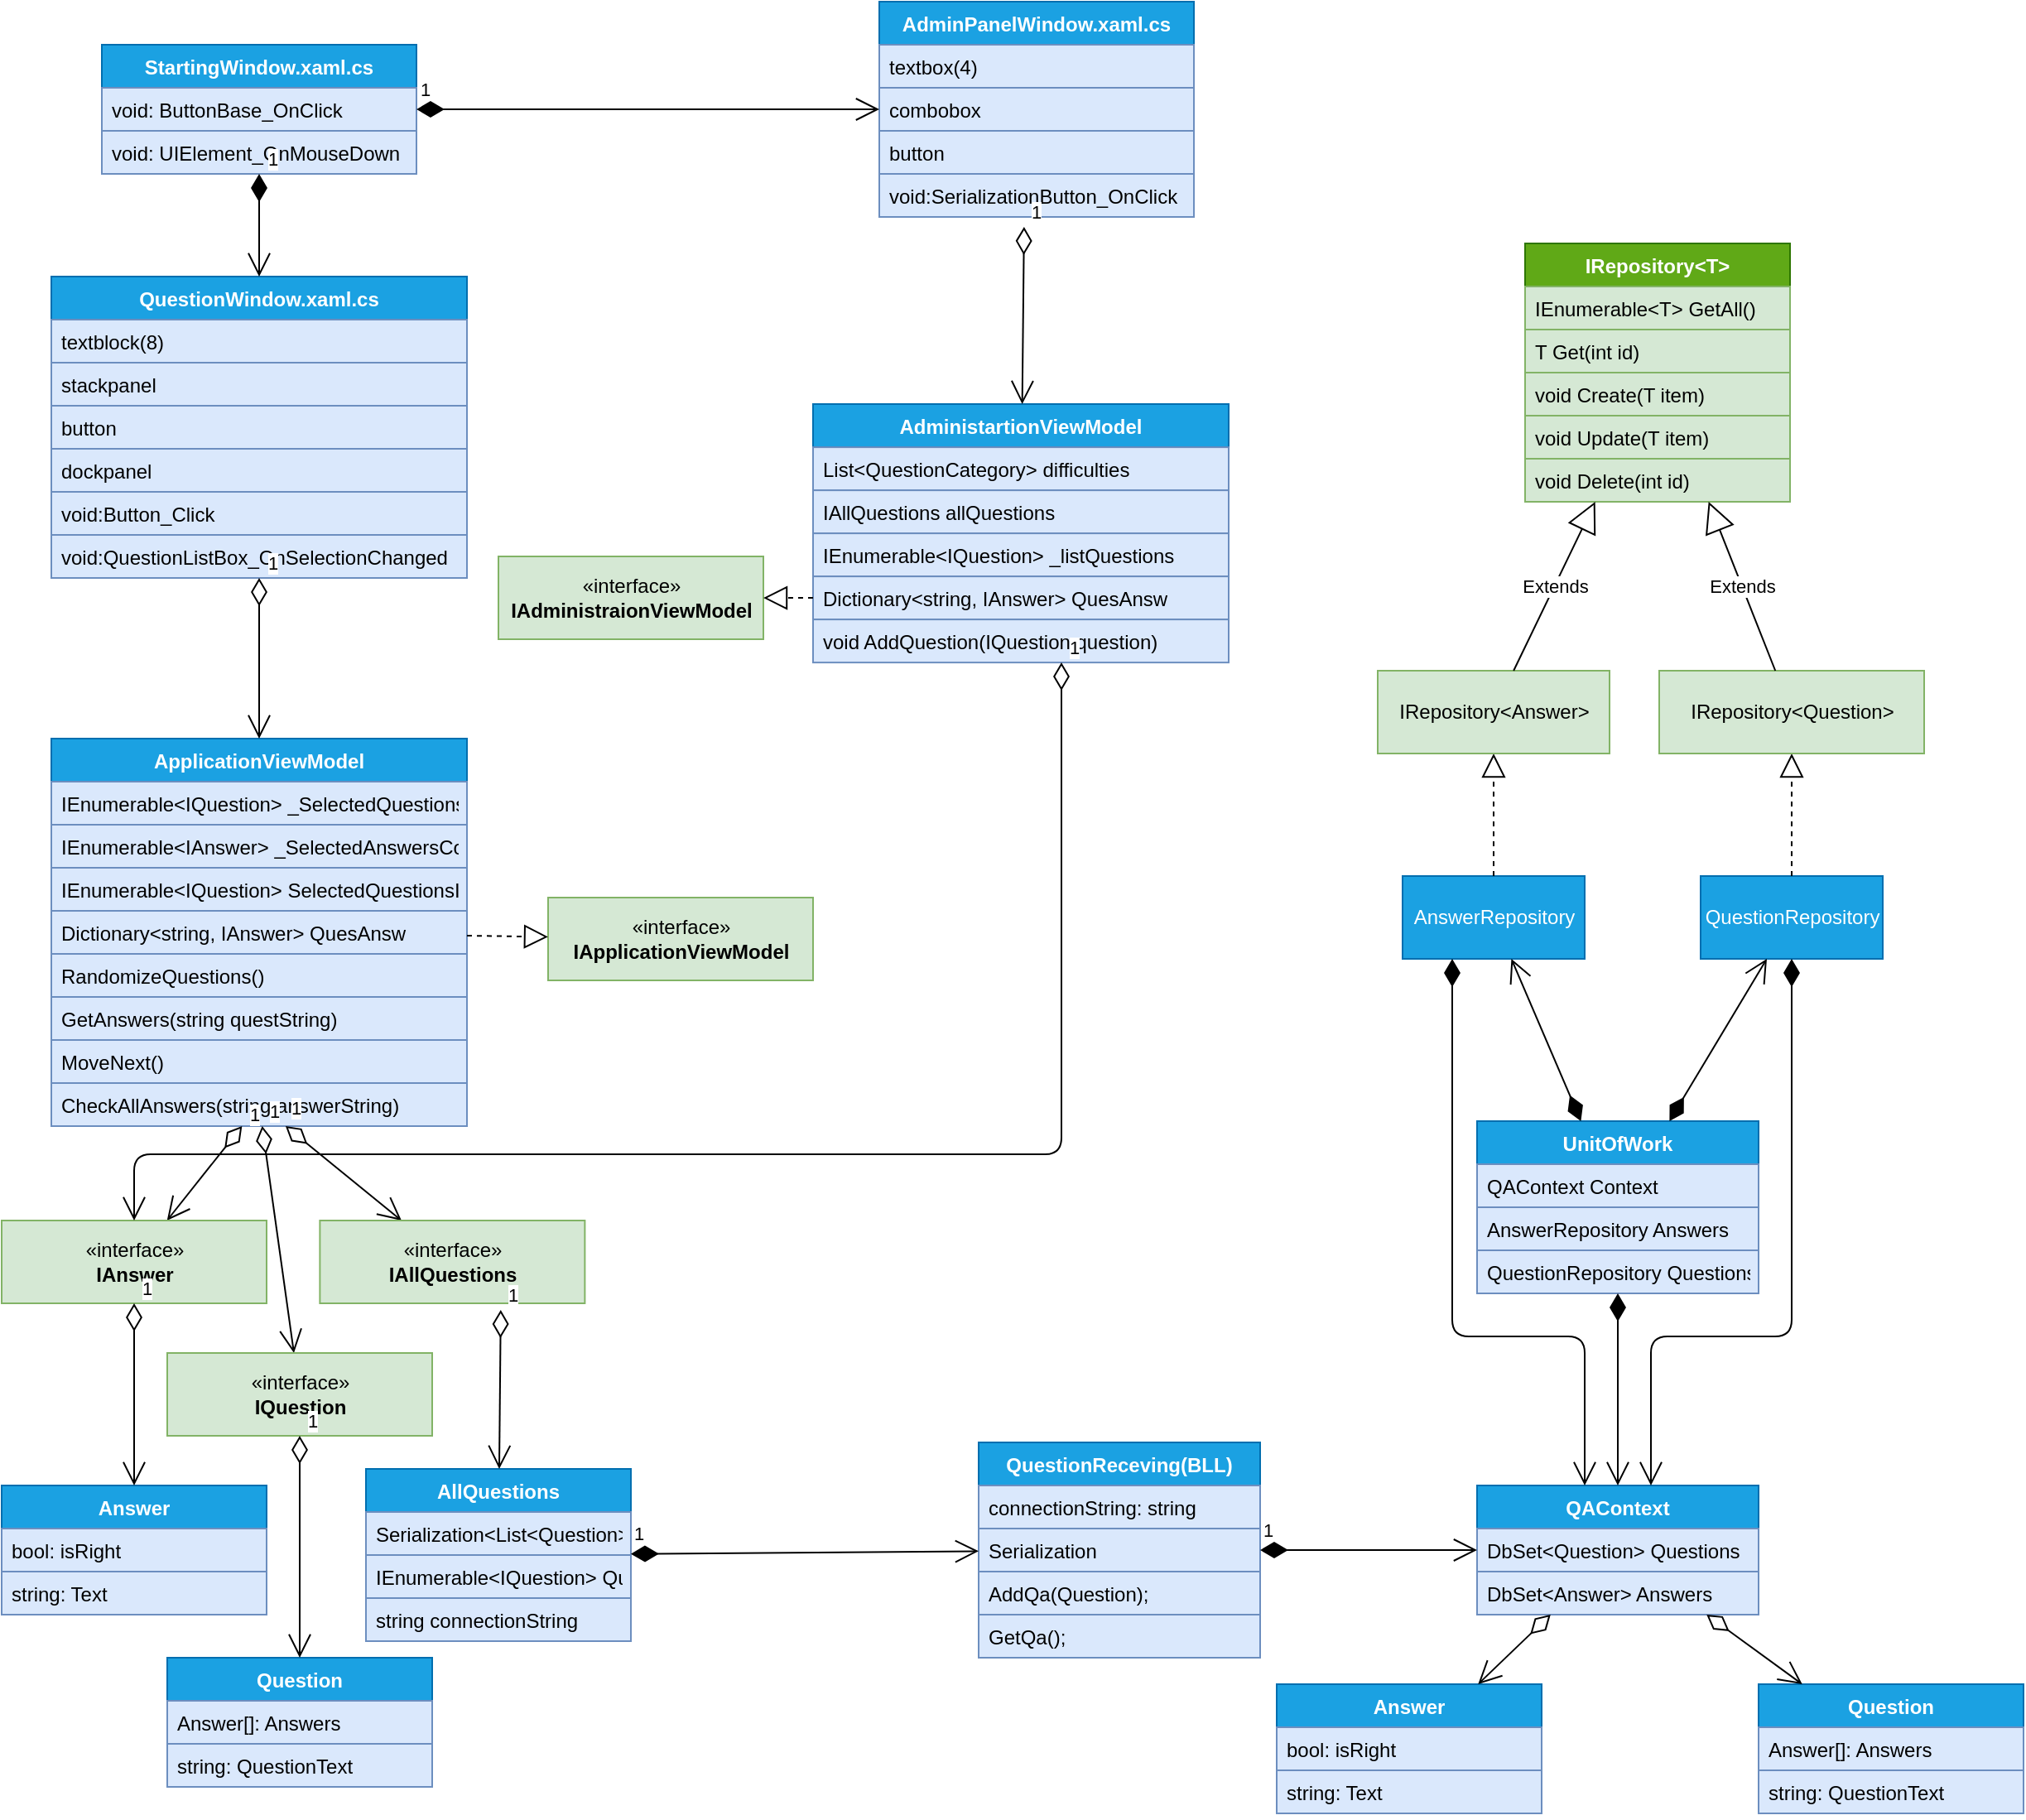 <mxfile version="13.0.1" type="github">
  <diagram id="C5RBs43oDa-KdzZeNtuy" name="Page-1">
    <mxGraphModel dx="2595" dy="281" grid="1" gridSize="10" guides="1" tooltips="1" connect="1" arrows="1" fold="1" page="1" pageScale="1" pageWidth="827" pageHeight="1169" background="none" math="0" shadow="0">
      <root>
        <mxCell id="WIyWlLk6GJQsqaUBKTNV-0" />
        <mxCell id="WIyWlLk6GJQsqaUBKTNV-1" parent="WIyWlLk6GJQsqaUBKTNV-0" />
        <mxCell id="w_XiCXWCSGNmlnJ2Ay6U-12" value="AdminPanelWindow.xaml.cs" style="swimlane;fontStyle=1;align=center;verticalAlign=top;childLayout=stackLayout;horizontal=1;startSize=26;horizontalStack=0;resizeParent=1;resizeParentMax=0;resizeLast=0;collapsible=1;marginBottom=0;fillColor=#1ba1e2;strokeColor=#006EAF;fontColor=#ffffff;" parent="WIyWlLk6GJQsqaUBKTNV-1" vertex="1">
          <mxGeometry x="550" y="1214" width="190" height="130" as="geometry" />
        </mxCell>
        <mxCell id="w_XiCXWCSGNmlnJ2Ay6U-13" value="textbox(4)" style="text;strokeColor=#6c8ebf;fillColor=#dae8fc;align=left;verticalAlign=top;spacingLeft=4;spacingRight=4;overflow=hidden;rotatable=0;points=[[0,0.5],[1,0.5]];portConstraint=eastwest;" parent="w_XiCXWCSGNmlnJ2Ay6U-12" vertex="1">
          <mxGeometry y="26" width="190" height="26" as="geometry" />
        </mxCell>
        <mxCell id="w_XiCXWCSGNmlnJ2Ay6U-16" value="combobox" style="text;strokeColor=#6c8ebf;fillColor=#dae8fc;align=left;verticalAlign=top;spacingLeft=4;spacingRight=4;overflow=hidden;rotatable=0;points=[[0,0.5],[1,0.5]];portConstraint=eastwest;" parent="w_XiCXWCSGNmlnJ2Ay6U-12" vertex="1">
          <mxGeometry y="52" width="190" height="26" as="geometry" />
        </mxCell>
        <mxCell id="w_XiCXWCSGNmlnJ2Ay6U-17" value="button" style="text;strokeColor=#6c8ebf;fillColor=#dae8fc;align=left;verticalAlign=top;spacingLeft=4;spacingRight=4;overflow=hidden;rotatable=0;points=[[0,0.5],[1,0.5]];portConstraint=eastwest;" parent="w_XiCXWCSGNmlnJ2Ay6U-12" vertex="1">
          <mxGeometry y="78" width="190" height="26" as="geometry" />
        </mxCell>
        <mxCell id="w_XiCXWCSGNmlnJ2Ay6U-15" value="void:SerializationButton_OnClick" style="text;strokeColor=#6c8ebf;fillColor=#dae8fc;align=left;verticalAlign=top;spacingLeft=4;spacingRight=4;overflow=hidden;rotatable=0;points=[[0,0.5],[1,0.5]];portConstraint=eastwest;" parent="w_XiCXWCSGNmlnJ2Ay6U-12" vertex="1">
          <mxGeometry y="104" width="190" height="26" as="geometry" />
        </mxCell>
        <mxCell id="w_XiCXWCSGNmlnJ2Ay6U-1" value="StartingWindow.xaml.cs" style="swimlane;fontStyle=1;align=center;verticalAlign=top;childLayout=stackLayout;horizontal=1;startSize=26;horizontalStack=0;resizeParent=1;resizeParentMax=0;resizeLast=0;collapsible=1;marginBottom=0;fillColor=#1ba1e2;strokeColor=#006EAF;fontColor=#ffffff;" parent="WIyWlLk6GJQsqaUBKTNV-1" vertex="1">
          <mxGeometry x="80.5" y="1240" width="190" height="78" as="geometry" />
        </mxCell>
        <mxCell id="w_XiCXWCSGNmlnJ2Ay6U-4" value="void: ButtonBase_OnClick" style="text;strokeColor=#6c8ebf;fillColor=#dae8fc;align=left;verticalAlign=top;spacingLeft=4;spacingRight=4;overflow=hidden;rotatable=0;points=[[0,0.5],[1,0.5]];portConstraint=eastwest;" parent="w_XiCXWCSGNmlnJ2Ay6U-1" vertex="1">
          <mxGeometry y="26" width="190" height="26" as="geometry" />
        </mxCell>
        <mxCell id="w_XiCXWCSGNmlnJ2Ay6U-5" value="void: UIElement_OnMouseDown" style="text;strokeColor=#6c8ebf;fillColor=#dae8fc;align=left;verticalAlign=top;spacingLeft=4;spacingRight=4;overflow=hidden;rotatable=0;points=[[0,0.5],[1,0.5]];portConstraint=eastwest;" parent="w_XiCXWCSGNmlnJ2Ay6U-1" vertex="1">
          <mxGeometry y="52" width="190" height="26" as="geometry" />
        </mxCell>
        <mxCell id="o1FTTelJeSWuNUwA3Za7-0" value="IRepository&lt;T&gt;" style="swimlane;fontStyle=1;align=center;verticalAlign=top;childLayout=stackLayout;horizontal=1;startSize=26;horizontalStack=0;resizeParent=1;resizeParentMax=0;resizeLast=0;collapsible=1;marginBottom=0;fillColor=#60a917;strokeColor=#2D7600;fontColor=#ffffff;" vertex="1" parent="WIyWlLk6GJQsqaUBKTNV-1">
          <mxGeometry x="940" y="1360" width="160" height="156" as="geometry" />
        </mxCell>
        <mxCell id="o1FTTelJeSWuNUwA3Za7-1" value="IEnumerable&lt;T&gt; GetAll()" style="text;strokeColor=#82b366;fillColor=#d5e8d4;align=left;verticalAlign=top;spacingLeft=4;spacingRight=4;overflow=hidden;rotatable=0;points=[[0,0.5],[1,0.5]];portConstraint=eastwest;" vertex="1" parent="o1FTTelJeSWuNUwA3Za7-0">
          <mxGeometry y="26" width="160" height="26" as="geometry" />
        </mxCell>
        <mxCell id="o1FTTelJeSWuNUwA3Za7-2" value="T Get(int id)" style="text;strokeColor=#82b366;fillColor=#d5e8d4;align=left;verticalAlign=top;spacingLeft=4;spacingRight=4;overflow=hidden;rotatable=0;points=[[0,0.5],[1,0.5]];portConstraint=eastwest;" vertex="1" parent="o1FTTelJeSWuNUwA3Za7-0">
          <mxGeometry y="52" width="160" height="26" as="geometry" />
        </mxCell>
        <mxCell id="o1FTTelJeSWuNUwA3Za7-3" value="void Create(T item)" style="text;strokeColor=#82b366;fillColor=#d5e8d4;align=left;verticalAlign=top;spacingLeft=4;spacingRight=4;overflow=hidden;rotatable=0;points=[[0,0.5],[1,0.5]];portConstraint=eastwest;" vertex="1" parent="o1FTTelJeSWuNUwA3Za7-0">
          <mxGeometry y="78" width="160" height="26" as="geometry" />
        </mxCell>
        <mxCell id="o1FTTelJeSWuNUwA3Za7-4" value="void Update(T item)" style="text;strokeColor=#82b366;fillColor=#d5e8d4;align=left;verticalAlign=top;spacingLeft=4;spacingRight=4;overflow=hidden;rotatable=0;points=[[0,0.5],[1,0.5]];portConstraint=eastwest;" vertex="1" parent="o1FTTelJeSWuNUwA3Za7-0">
          <mxGeometry y="104" width="160" height="26" as="geometry" />
        </mxCell>
        <mxCell id="o1FTTelJeSWuNUwA3Za7-5" value="void Delete(int id)" style="text;strokeColor=#82b366;fillColor=#d5e8d4;align=left;verticalAlign=top;spacingLeft=4;spacingRight=4;overflow=hidden;rotatable=0;points=[[0,0.5],[1,0.5]];portConstraint=eastwest;" vertex="1" parent="o1FTTelJeSWuNUwA3Za7-0">
          <mxGeometry y="130" width="160" height="26" as="geometry" />
        </mxCell>
        <mxCell id="w_XiCXWCSGNmlnJ2Ay6U-83" value="AdministartionViewModel" style="swimlane;fontStyle=1;align=center;verticalAlign=top;childLayout=stackLayout;horizontal=1;startSize=26;horizontalStack=0;resizeParent=1;resizeParentMax=0;resizeLast=0;collapsible=1;marginBottom=0;fillColor=#1ba1e2;strokeColor=#006EAF;fontColor=#ffffff;" parent="WIyWlLk6GJQsqaUBKTNV-1" vertex="1">
          <mxGeometry x="510" y="1457.06" width="251" height="156" as="geometry" />
        </mxCell>
        <mxCell id="w_XiCXWCSGNmlnJ2Ay6U-84" value="List&lt;QuestionCategory&gt; difficulties" style="text;strokeColor=#6c8ebf;fillColor=#dae8fc;align=left;verticalAlign=top;spacingLeft=4;spacingRight=4;overflow=hidden;rotatable=0;points=[[0,0.5],[1,0.5]];portConstraint=eastwest;" parent="w_XiCXWCSGNmlnJ2Ay6U-83" vertex="1">
          <mxGeometry y="26" width="251" height="26" as="geometry" />
        </mxCell>
        <mxCell id="w_XiCXWCSGNmlnJ2Ay6U-85" value="IAllQuestions allQuestions" style="text;strokeColor=#6c8ebf;fillColor=#dae8fc;align=left;verticalAlign=top;spacingLeft=4;spacingRight=4;overflow=hidden;rotatable=0;points=[[0,0.5],[1,0.5]];portConstraint=eastwest;" parent="w_XiCXWCSGNmlnJ2Ay6U-83" vertex="1">
          <mxGeometry y="52" width="251" height="26" as="geometry" />
        </mxCell>
        <mxCell id="w_XiCXWCSGNmlnJ2Ay6U-86" value="IEnumerable&lt;IQuestion&gt; _listQuestions" style="text;strokeColor=#6c8ebf;fillColor=#dae8fc;align=left;verticalAlign=top;spacingLeft=4;spacingRight=4;overflow=hidden;rotatable=0;points=[[0,0.5],[1,0.5]];portConstraint=eastwest;" parent="w_XiCXWCSGNmlnJ2Ay6U-83" vertex="1">
          <mxGeometry y="78" width="251" height="26" as="geometry" />
        </mxCell>
        <mxCell id="w_XiCXWCSGNmlnJ2Ay6U-87" value="Dictionary&lt;string, IAnswer&gt; QuesAnsw" style="text;strokeColor=#6c8ebf;fillColor=#dae8fc;align=left;verticalAlign=top;spacingLeft=4;spacingRight=4;overflow=hidden;rotatable=0;points=[[0,0.5],[1,0.5]];portConstraint=eastwest;" parent="w_XiCXWCSGNmlnJ2Ay6U-83" vertex="1">
          <mxGeometry y="104" width="251" height="26" as="geometry" />
        </mxCell>
        <mxCell id="w_XiCXWCSGNmlnJ2Ay6U-89" value="void AddQuestion(IQuestion question)" style="text;strokeColor=#6c8ebf;fillColor=#dae8fc;align=left;verticalAlign=top;spacingLeft=4;spacingRight=4;overflow=hidden;rotatable=0;points=[[0,0.5],[1,0.5]];portConstraint=eastwest;" parent="w_XiCXWCSGNmlnJ2Ay6U-83" vertex="1">
          <mxGeometry y="130" width="251" height="26" as="geometry" />
        </mxCell>
        <mxCell id="w_XiCXWCSGNmlnJ2Ay6U-75" value="AllQuestions" style="swimlane;fontStyle=1;align=center;verticalAlign=top;childLayout=stackLayout;horizontal=1;startSize=26;horizontalStack=0;resizeParent=1;resizeParentMax=0;resizeLast=0;collapsible=1;marginBottom=0;fillColor=#1ba1e2;strokeColor=#006EAF;fontColor=#ffffff;" parent="WIyWlLk6GJQsqaUBKTNV-1" vertex="1">
          <mxGeometry x="240" y="2100" width="160" height="104" as="geometry" />
        </mxCell>
        <mxCell id="w_XiCXWCSGNmlnJ2Ay6U-76" value="Serialization&lt;List&lt;Question&gt;&gt; serializedList" style="text;strokeColor=#6c8ebf;fillColor=#dae8fc;align=left;verticalAlign=top;spacingLeft=4;spacingRight=4;overflow=hidden;rotatable=0;points=[[0,0.5],[1,0.5]];portConstraint=eastwest;" parent="w_XiCXWCSGNmlnJ2Ay6U-75" vertex="1">
          <mxGeometry y="26" width="160" height="26" as="geometry" />
        </mxCell>
        <mxCell id="w_XiCXWCSGNmlnJ2Ay6U-77" value="IEnumerable&lt;IQuestion&gt; Questions" style="text;strokeColor=#6c8ebf;fillColor=#dae8fc;align=left;verticalAlign=top;spacingLeft=4;spacingRight=4;overflow=hidden;rotatable=0;points=[[0,0.5],[1,0.5]];portConstraint=eastwest;" parent="w_XiCXWCSGNmlnJ2Ay6U-75" vertex="1">
          <mxGeometry y="52" width="160" height="26" as="geometry" />
        </mxCell>
        <mxCell id="w_XiCXWCSGNmlnJ2Ay6U-80" value="string connectionString" style="text;strokeColor=#6c8ebf;fillColor=#dae8fc;align=left;verticalAlign=top;spacingLeft=4;spacingRight=4;overflow=hidden;rotatable=0;points=[[0,0.5],[1,0.5]];portConstraint=eastwest;" parent="w_XiCXWCSGNmlnJ2Ay6U-75" vertex="1">
          <mxGeometry y="78" width="160" height="26" as="geometry" />
        </mxCell>
        <mxCell id="w_XiCXWCSGNmlnJ2Ay6U-64" value="Answer" style="swimlane;fontStyle=1;align=center;verticalAlign=top;childLayout=stackLayout;horizontal=1;startSize=26;horizontalStack=0;resizeParent=1;resizeParentMax=0;resizeLast=0;collapsible=1;marginBottom=0;fillColor=#1ba1e2;strokeColor=#006EAF;fontColor=#ffffff;" parent="WIyWlLk6GJQsqaUBKTNV-1" vertex="1">
          <mxGeometry x="20" y="2110" width="160" height="78" as="geometry" />
        </mxCell>
        <mxCell id="w_XiCXWCSGNmlnJ2Ay6U-65" value="bool: isRight" style="text;strokeColor=#6c8ebf;fillColor=#dae8fc;align=left;verticalAlign=top;spacingLeft=4;spacingRight=4;overflow=hidden;rotatable=0;points=[[0,0.5],[1,0.5]];portConstraint=eastwest;" parent="w_XiCXWCSGNmlnJ2Ay6U-64" vertex="1">
          <mxGeometry y="26" width="160" height="26" as="geometry" />
        </mxCell>
        <mxCell id="w_XiCXWCSGNmlnJ2Ay6U-68" value="string: Text" style="text;strokeColor=#6c8ebf;fillColor=#dae8fc;align=left;verticalAlign=top;spacingLeft=4;spacingRight=4;overflow=hidden;rotatable=0;points=[[0,0.5],[1,0.5]];portConstraint=eastwest;" parent="w_XiCXWCSGNmlnJ2Ay6U-64" vertex="1">
          <mxGeometry y="52" width="160" height="26" as="geometry" />
        </mxCell>
        <mxCell id="w_XiCXWCSGNmlnJ2Ay6U-70" value="Question" style="swimlane;fontStyle=1;align=center;verticalAlign=top;childLayout=stackLayout;horizontal=1;startSize=26;horizontalStack=0;resizeParent=1;resizeParentMax=0;resizeLast=0;collapsible=1;marginBottom=0;fillColor=#1ba1e2;strokeColor=#006EAF;fontColor=#ffffff;" parent="WIyWlLk6GJQsqaUBKTNV-1" vertex="1">
          <mxGeometry x="120" y="2214" width="160" height="78" as="geometry" />
        </mxCell>
        <mxCell id="w_XiCXWCSGNmlnJ2Ay6U-71" value="Answer[]: Answers" style="text;strokeColor=#6c8ebf;fillColor=#dae8fc;align=left;verticalAlign=top;spacingLeft=4;spacingRight=4;overflow=hidden;rotatable=0;points=[[0,0.5],[1,0.5]];portConstraint=eastwest;" parent="w_XiCXWCSGNmlnJ2Ay6U-70" vertex="1">
          <mxGeometry y="26" width="160" height="26" as="geometry" />
        </mxCell>
        <mxCell id="w_XiCXWCSGNmlnJ2Ay6U-72" value="string: QuestionText" style="text;strokeColor=#6c8ebf;fillColor=#dae8fc;align=left;verticalAlign=top;spacingLeft=4;spacingRight=4;overflow=hidden;rotatable=0;points=[[0,0.5],[1,0.5]];portConstraint=eastwest;" parent="w_XiCXWCSGNmlnJ2Ay6U-70" vertex="1">
          <mxGeometry y="52" width="160" height="26" as="geometry" />
        </mxCell>
        <mxCell id="o1FTTelJeSWuNUwA3Za7-16" value="Answer" style="swimlane;fontStyle=1;align=center;verticalAlign=top;childLayout=stackLayout;horizontal=1;startSize=26;horizontalStack=0;resizeParent=1;resizeParentMax=0;resizeLast=0;collapsible=1;marginBottom=0;fillColor=#1ba1e2;strokeColor=#006EAF;fontColor=#ffffff;" vertex="1" parent="WIyWlLk6GJQsqaUBKTNV-1">
          <mxGeometry x="790" y="2230" width="160" height="78" as="geometry" />
        </mxCell>
        <mxCell id="o1FTTelJeSWuNUwA3Za7-17" value="bool: isRight" style="text;strokeColor=#6c8ebf;fillColor=#dae8fc;align=left;verticalAlign=top;spacingLeft=4;spacingRight=4;overflow=hidden;rotatable=0;points=[[0,0.5],[1,0.5]];portConstraint=eastwest;" vertex="1" parent="o1FTTelJeSWuNUwA3Za7-16">
          <mxGeometry y="26" width="160" height="26" as="geometry" />
        </mxCell>
        <mxCell id="o1FTTelJeSWuNUwA3Za7-18" value="string: Text" style="text;strokeColor=#6c8ebf;fillColor=#dae8fc;align=left;verticalAlign=top;spacingLeft=4;spacingRight=4;overflow=hidden;rotatable=0;points=[[0,0.5],[1,0.5]];portConstraint=eastwest;" vertex="1" parent="o1FTTelJeSWuNUwA3Za7-16">
          <mxGeometry y="52" width="160" height="26" as="geometry" />
        </mxCell>
        <mxCell id="o1FTTelJeSWuNUwA3Za7-6" value="QAContext" style="swimlane;fontStyle=1;align=center;verticalAlign=top;childLayout=stackLayout;horizontal=1;startSize=26;horizontalStack=0;resizeParent=1;resizeParentMax=0;resizeLast=0;collapsible=1;marginBottom=0;fillColor=#1ba1e2;strokeColor=#006EAF;fontColor=#ffffff;" vertex="1" parent="WIyWlLk6GJQsqaUBKTNV-1">
          <mxGeometry x="911" y="2110" width="170" height="78" as="geometry" />
        </mxCell>
        <mxCell id="o1FTTelJeSWuNUwA3Za7-7" value="DbSet&lt;Question&gt; Questions" style="text;strokeColor=#6c8ebf;fillColor=#dae8fc;align=left;verticalAlign=top;spacingLeft=4;spacingRight=4;overflow=hidden;rotatable=0;points=[[0,0.5],[1,0.5]];portConstraint=eastwest;" vertex="1" parent="o1FTTelJeSWuNUwA3Za7-6">
          <mxGeometry y="26" width="170" height="26" as="geometry" />
        </mxCell>
        <mxCell id="o1FTTelJeSWuNUwA3Za7-8" value="DbSet&lt;Answer&gt; Answers" style="text;strokeColor=#6c8ebf;fillColor=#dae8fc;align=left;verticalAlign=top;spacingLeft=4;spacingRight=4;overflow=hidden;rotatable=0;points=[[0,0.5],[1,0.5]];portConstraint=eastwest;" vertex="1" parent="o1FTTelJeSWuNUwA3Za7-6">
          <mxGeometry y="52" width="170" height="26" as="geometry" />
        </mxCell>
        <mxCell id="o1FTTelJeSWuNUwA3Za7-9" value="UnitOfWork" style="swimlane;fontStyle=1;align=center;verticalAlign=top;childLayout=stackLayout;horizontal=1;startSize=26;horizontalStack=0;resizeParent=1;resizeParentMax=0;resizeLast=0;collapsible=1;marginBottom=0;fillColor=#1ba1e2;strokeColor=#006EAF;fontColor=#ffffff;" vertex="1" parent="WIyWlLk6GJQsqaUBKTNV-1">
          <mxGeometry x="911" y="1890" width="170" height="104" as="geometry" />
        </mxCell>
        <mxCell id="o1FTTelJeSWuNUwA3Za7-10" value="QAContext Context" style="text;strokeColor=#6c8ebf;fillColor=#dae8fc;align=left;verticalAlign=top;spacingLeft=4;spacingRight=4;overflow=hidden;rotatable=0;points=[[0,0.5],[1,0.5]];portConstraint=eastwest;" vertex="1" parent="o1FTTelJeSWuNUwA3Za7-9">
          <mxGeometry y="26" width="170" height="26" as="geometry" />
        </mxCell>
        <mxCell id="o1FTTelJeSWuNUwA3Za7-11" value="AnswerRepository Answers" style="text;strokeColor=#6c8ebf;fillColor=#dae8fc;align=left;verticalAlign=top;spacingLeft=4;spacingRight=4;overflow=hidden;rotatable=0;points=[[0,0.5],[1,0.5]];portConstraint=eastwest;" vertex="1" parent="o1FTTelJeSWuNUwA3Za7-9">
          <mxGeometry y="52" width="170" height="26" as="geometry" />
        </mxCell>
        <mxCell id="o1FTTelJeSWuNUwA3Za7-12" value="QuestionRepository Questions" style="text;strokeColor=#6c8ebf;fillColor=#dae8fc;align=left;verticalAlign=top;spacingLeft=4;spacingRight=4;overflow=hidden;rotatable=0;points=[[0,0.5],[1,0.5]];portConstraint=eastwest;" vertex="1" parent="o1FTTelJeSWuNUwA3Za7-9">
          <mxGeometry y="78" width="170" height="26" as="geometry" />
        </mxCell>
        <mxCell id="o1FTTelJeSWuNUwA3Za7-13" value="Question" style="swimlane;fontStyle=1;align=center;verticalAlign=top;childLayout=stackLayout;horizontal=1;startSize=26;horizontalStack=0;resizeParent=1;resizeParentMax=0;resizeLast=0;collapsible=1;marginBottom=0;fillColor=#1ba1e2;strokeColor=#006EAF;fontColor=#ffffff;" vertex="1" parent="WIyWlLk6GJQsqaUBKTNV-1">
          <mxGeometry x="1081" y="2230" width="160" height="78" as="geometry" />
        </mxCell>
        <mxCell id="o1FTTelJeSWuNUwA3Za7-14" value="Answer[]: Answers" style="text;strokeColor=#6c8ebf;fillColor=#dae8fc;align=left;verticalAlign=top;spacingLeft=4;spacingRight=4;overflow=hidden;rotatable=0;points=[[0,0.5],[1,0.5]];portConstraint=eastwest;" vertex="1" parent="o1FTTelJeSWuNUwA3Za7-13">
          <mxGeometry y="26" width="160" height="26" as="geometry" />
        </mxCell>
        <mxCell id="o1FTTelJeSWuNUwA3Za7-15" value="string: QuestionText" style="text;strokeColor=#6c8ebf;fillColor=#dae8fc;align=left;verticalAlign=top;spacingLeft=4;spacingRight=4;overflow=hidden;rotatable=0;points=[[0,0.5],[1,0.5]];portConstraint=eastwest;" vertex="1" parent="o1FTTelJeSWuNUwA3Za7-13">
          <mxGeometry y="52" width="160" height="26" as="geometry" />
        </mxCell>
        <mxCell id="o1FTTelJeSWuNUwA3Za7-35" value="QuestionReceving(BLL)" style="swimlane;fontStyle=1;align=center;verticalAlign=top;childLayout=stackLayout;horizontal=1;startSize=26;horizontalStack=0;resizeParent=1;resizeParentMax=0;resizeLast=0;collapsible=1;marginBottom=0;fillColor=#1ba1e2;strokeColor=#006EAF;fontColor=#ffffff;" vertex="1" parent="WIyWlLk6GJQsqaUBKTNV-1">
          <mxGeometry x="610" y="2084" width="170" height="130" as="geometry" />
        </mxCell>
        <mxCell id="o1FTTelJeSWuNUwA3Za7-36" value="connectionString: string" style="text;strokeColor=#6c8ebf;fillColor=#dae8fc;align=left;verticalAlign=top;spacingLeft=4;spacingRight=4;overflow=hidden;rotatable=0;points=[[0,0.5],[1,0.5]];portConstraint=eastwest;" vertex="1" parent="o1FTTelJeSWuNUwA3Za7-35">
          <mxGeometry y="26" width="170" height="26" as="geometry" />
        </mxCell>
        <mxCell id="o1FTTelJeSWuNUwA3Za7-37" value="Serialization" style="text;strokeColor=#6c8ebf;fillColor=#dae8fc;align=left;verticalAlign=top;spacingLeft=4;spacingRight=4;overflow=hidden;rotatable=0;points=[[0,0.5],[1,0.5]];portConstraint=eastwest;" vertex="1" parent="o1FTTelJeSWuNUwA3Za7-35">
          <mxGeometry y="52" width="170" height="26" as="geometry" />
        </mxCell>
        <mxCell id="o1FTTelJeSWuNUwA3Za7-38" value="AddQa(Question);" style="text;strokeColor=#6c8ebf;fillColor=#dae8fc;align=left;verticalAlign=top;spacingLeft=4;spacingRight=4;overflow=hidden;rotatable=0;points=[[0,0.5],[1,0.5]];portConstraint=eastwest;" vertex="1" parent="o1FTTelJeSWuNUwA3Za7-35">
          <mxGeometry y="78" width="170" height="26" as="geometry" />
        </mxCell>
        <mxCell id="o1FTTelJeSWuNUwA3Za7-39" value="GetQa();" style="text;strokeColor=#6c8ebf;fillColor=#dae8fc;align=left;verticalAlign=top;spacingLeft=4;spacingRight=4;overflow=hidden;rotatable=0;points=[[0,0.5],[1,0.5]];portConstraint=eastwest;" vertex="1" parent="o1FTTelJeSWuNUwA3Za7-35">
          <mxGeometry y="104" width="170" height="26" as="geometry" />
        </mxCell>
        <mxCell id="w_XiCXWCSGNmlnJ2Ay6U-35" value="ApplicationViewModel" style="swimlane;fontStyle=1;align=center;verticalAlign=top;childLayout=stackLayout;horizontal=1;startSize=26;horizontalStack=0;resizeParent=1;resizeParentMax=0;resizeLast=0;collapsible=1;marginBottom=0;fillColor=#1ba1e2;strokeColor=#006EAF;fontColor=#ffffff;" parent="WIyWlLk6GJQsqaUBKTNV-1" vertex="1">
          <mxGeometry x="50" y="1659" width="251" height="234" as="geometry" />
        </mxCell>
        <mxCell id="w_XiCXWCSGNmlnJ2Ay6U-36" value="IEnumerable&lt;IQuestion&gt; _SelectedQuestionsCollection;" style="text;strokeColor=#6c8ebf;fillColor=#dae8fc;align=left;verticalAlign=top;spacingLeft=4;spacingRight=4;overflow=hidden;rotatable=0;points=[[0,0.5],[1,0.5]];portConstraint=eastwest;" parent="w_XiCXWCSGNmlnJ2Ay6U-35" vertex="1">
          <mxGeometry y="26" width="251" height="26" as="geometry" />
        </mxCell>
        <mxCell id="w_XiCXWCSGNmlnJ2Ay6U-37" value="IEnumerable&lt;IAnswer&gt; _SelectedAnswersCollection;" style="text;strokeColor=#6c8ebf;fillColor=#dae8fc;align=left;verticalAlign=top;spacingLeft=4;spacingRight=4;overflow=hidden;rotatable=0;points=[[0,0.5],[1,0.5]];portConstraint=eastwest;" parent="w_XiCXWCSGNmlnJ2Ay6U-35" vertex="1">
          <mxGeometry y="52" width="251" height="26" as="geometry" />
        </mxCell>
        <mxCell id="w_XiCXWCSGNmlnJ2Ay6U-38" value="IEnumerable&lt;IQuestion&gt; SelectedQuestionsInApplication" style="text;strokeColor=#6c8ebf;fillColor=#dae8fc;align=left;verticalAlign=top;spacingLeft=4;spacingRight=4;overflow=hidden;rotatable=0;points=[[0,0.5],[1,0.5]];portConstraint=eastwest;" parent="w_XiCXWCSGNmlnJ2Ay6U-35" vertex="1">
          <mxGeometry y="78" width="251" height="26" as="geometry" />
        </mxCell>
        <mxCell id="w_XiCXWCSGNmlnJ2Ay6U-39" value="Dictionary&lt;string, IAnswer&gt; QuesAnsw" style="text;strokeColor=#6c8ebf;fillColor=#dae8fc;align=left;verticalAlign=top;spacingLeft=4;spacingRight=4;overflow=hidden;rotatable=0;points=[[0,0.5],[1,0.5]];portConstraint=eastwest;" parent="w_XiCXWCSGNmlnJ2Ay6U-35" vertex="1">
          <mxGeometry y="104" width="251" height="26" as="geometry" />
        </mxCell>
        <mxCell id="w_XiCXWCSGNmlnJ2Ay6U-41" value="RandomizeQuestions()" style="text;strokeColor=#6c8ebf;fillColor=#dae8fc;align=left;verticalAlign=top;spacingLeft=4;spacingRight=4;overflow=hidden;rotatable=0;points=[[0,0.5],[1,0.5]];portConstraint=eastwest;" parent="w_XiCXWCSGNmlnJ2Ay6U-35" vertex="1">
          <mxGeometry y="130" width="251" height="26" as="geometry" />
        </mxCell>
        <mxCell id="w_XiCXWCSGNmlnJ2Ay6U-42" value="GetAnswers(string questString)" style="text;strokeColor=#6c8ebf;fillColor=#dae8fc;align=left;verticalAlign=top;spacingLeft=4;spacingRight=4;overflow=hidden;rotatable=0;points=[[0,0.5],[1,0.5]];portConstraint=eastwest;" parent="w_XiCXWCSGNmlnJ2Ay6U-35" vertex="1">
          <mxGeometry y="156" width="251" height="26" as="geometry" />
        </mxCell>
        <mxCell id="w_XiCXWCSGNmlnJ2Ay6U-55" value="MoveNext()" style="text;strokeColor=#6c8ebf;fillColor=#dae8fc;align=left;verticalAlign=top;spacingLeft=4;spacingRight=4;overflow=hidden;rotatable=0;points=[[0,0.5],[1,0.5]];portConstraint=eastwest;" parent="w_XiCXWCSGNmlnJ2Ay6U-35" vertex="1">
          <mxGeometry y="182" width="251" height="26" as="geometry" />
        </mxCell>
        <mxCell id="w_XiCXWCSGNmlnJ2Ay6U-56" value="CheckAllAnswers(string answerString)" style="text;strokeColor=#6c8ebf;fillColor=#dae8fc;align=left;verticalAlign=top;spacingLeft=4;spacingRight=4;overflow=hidden;rotatable=0;points=[[0,0.5],[1,0.5]];portConstraint=eastwest;" parent="w_XiCXWCSGNmlnJ2Ay6U-35" vertex="1">
          <mxGeometry y="208" width="251" height="26" as="geometry" />
        </mxCell>
        <mxCell id="w_XiCXWCSGNmlnJ2Ay6U-25" value="QuestionWindow.xaml.cs" style="swimlane;fontStyle=1;align=center;verticalAlign=top;childLayout=stackLayout;horizontal=1;startSize=26;horizontalStack=0;resizeParent=1;resizeParentMax=0;resizeLast=0;collapsible=1;marginBottom=0;fillColor=#1ba1e2;strokeColor=#006EAF;fontColor=#ffffff;" parent="WIyWlLk6GJQsqaUBKTNV-1" vertex="1">
          <mxGeometry x="50" y="1380" width="251" height="182" as="geometry" />
        </mxCell>
        <mxCell id="w_XiCXWCSGNmlnJ2Ay6U-26" value="textblock(8)" style="text;strokeColor=#6c8ebf;fillColor=#dae8fc;align=left;verticalAlign=top;spacingLeft=4;spacingRight=4;overflow=hidden;rotatable=0;points=[[0,0.5],[1,0.5]];portConstraint=eastwest;" parent="w_XiCXWCSGNmlnJ2Ay6U-25" vertex="1">
          <mxGeometry y="26" width="251" height="26" as="geometry" />
        </mxCell>
        <mxCell id="w_XiCXWCSGNmlnJ2Ay6U-27" value="stackpanel" style="text;strokeColor=#6c8ebf;fillColor=#dae8fc;align=left;verticalAlign=top;spacingLeft=4;spacingRight=4;overflow=hidden;rotatable=0;points=[[0,0.5],[1,0.5]];portConstraint=eastwest;" parent="w_XiCXWCSGNmlnJ2Ay6U-25" vertex="1">
          <mxGeometry y="52" width="251" height="26" as="geometry" />
        </mxCell>
        <mxCell id="w_XiCXWCSGNmlnJ2Ay6U-28" value="button" style="text;strokeColor=#6c8ebf;fillColor=#dae8fc;align=left;verticalAlign=top;spacingLeft=4;spacingRight=4;overflow=hidden;rotatable=0;points=[[0,0.5],[1,0.5]];portConstraint=eastwest;" parent="w_XiCXWCSGNmlnJ2Ay6U-25" vertex="1">
          <mxGeometry y="78" width="251" height="26" as="geometry" />
        </mxCell>
        <mxCell id="w_XiCXWCSGNmlnJ2Ay6U-32" value="dockpanel" style="text;strokeColor=#6c8ebf;fillColor=#dae8fc;align=left;verticalAlign=top;spacingLeft=4;spacingRight=4;overflow=hidden;rotatable=0;points=[[0,0.5],[1,0.5]];portConstraint=eastwest;" parent="w_XiCXWCSGNmlnJ2Ay6U-25" vertex="1">
          <mxGeometry y="104" width="251" height="26" as="geometry" />
        </mxCell>
        <mxCell id="w_XiCXWCSGNmlnJ2Ay6U-30" value="void:Button_Click" style="text;strokeColor=#6c8ebf;fillColor=#dae8fc;align=left;verticalAlign=top;spacingLeft=4;spacingRight=4;overflow=hidden;rotatable=0;points=[[0,0.5],[1,0.5]];portConstraint=eastwest;" parent="w_XiCXWCSGNmlnJ2Ay6U-25" vertex="1">
          <mxGeometry y="130" width="251" height="26" as="geometry" />
        </mxCell>
        <mxCell id="w_XiCXWCSGNmlnJ2Ay6U-31" value="void:QuestionListBox_OnSelectionChanged" style="text;strokeColor=#6c8ebf;fillColor=#dae8fc;align=left;verticalAlign=top;spacingLeft=4;spacingRight=4;overflow=hidden;rotatable=0;points=[[0,0.5],[1,0.5]];portConstraint=eastwest;" parent="w_XiCXWCSGNmlnJ2Ay6U-25" vertex="1">
          <mxGeometry y="156" width="251" height="26" as="geometry" />
        </mxCell>
        <mxCell id="GLjs3NmaUITLZzMdZc89-338" value="&lt;span style=&quot;color: rgba(0 , 0 , 0 , 0) ; font-family: monospace ; font-size: 0px&quot;&gt;%3CmxGraphModel%3E%3Croot%3E%3CmxCell%20id%3D%220%22%2F%3E%3CmxCell%20id%3D%221%22%20parent%3D%220%22%2F%3E%3CmxCell%20id%3D%222%22%20value%3D%22ID%22%20style%3D%22ellipse%3BwhiteSpace%3Dwrap%3Bhtml%3D1%3Balign%3Dcenter%3BfontStyle%3D4%22%20vertex%3D%221%22%20parent%3D%221%22%3E%3CmxGeometry%20x%3D%2290%22%20y%3D%22282.57%22%20width%3D%2240%22%20height%3D%2227.5%22%20as%3D%22geometry%22%2F%3E%3C%2FmxCell%3E%3C%2Froot%3E%3C%2FmxGraphModel%3E&lt;/span&gt;" style="text;html=1;align=center;verticalAlign=middle;resizable=0;points=[];autosize=1;" parent="WIyWlLk6GJQsqaUBKTNV-1" vertex="1">
          <mxGeometry x="716.647" y="1437.059" width="20" height="20" as="geometry" />
        </mxCell>
        <mxCell id="w_XiCXWCSGNmlnJ2Ay6U-6" value="1" style="endArrow=open;html=1;endSize=12;startArrow=diamondThin;startSize=14;startFill=1;align=left;verticalAlign=bottom;" parent="WIyWlLk6GJQsqaUBKTNV-1" source="w_XiCXWCSGNmlnJ2Ay6U-1" target="w_XiCXWCSGNmlnJ2Ay6U-12" edge="1">
          <mxGeometry x="-1" y="3" relative="1" as="geometry">
            <mxPoint x="340" y="1230" as="sourcePoint" />
            <mxPoint x="470.76" y="1271.192" as="targetPoint" />
          </mxGeometry>
        </mxCell>
        <mxCell id="w_XiCXWCSGNmlnJ2Ay6U-33" value="1" style="endArrow=open;html=1;endSize=12;startArrow=diamondThin;startSize=14;startFill=1;align=left;verticalAlign=bottom;" parent="WIyWlLk6GJQsqaUBKTNV-1" source="w_XiCXWCSGNmlnJ2Ay6U-1" target="w_XiCXWCSGNmlnJ2Ay6U-25" edge="1">
          <mxGeometry x="-1" y="3" relative="1" as="geometry">
            <mxPoint x="300" y="1288.932" as="sourcePoint" />
            <mxPoint x="480.76" y="1281.192" as="targetPoint" />
          </mxGeometry>
        </mxCell>
        <mxCell id="w_XiCXWCSGNmlnJ2Ay6U-34" value="1" style="endArrow=open;html=1;endSize=12;startArrow=diamondThin;startSize=14;startFill=0;align=left;verticalAlign=bottom;" parent="WIyWlLk6GJQsqaUBKTNV-1" source="w_XiCXWCSGNmlnJ2Ay6U-25" target="w_XiCXWCSGNmlnJ2Ay6U-35" edge="1">
          <mxGeometry x="-1" y="3" relative="1" as="geometry">
            <mxPoint x="340" y="1610" as="sourcePoint" />
            <mxPoint x="176" y="1670" as="targetPoint" />
          </mxGeometry>
        </mxCell>
        <mxCell id="w_XiCXWCSGNmlnJ2Ay6U-52" value="«interface»&lt;br&gt;&lt;b&gt;IApplicationViewModel&lt;/b&gt;" style="html=1;fillColor=#d5e8d4;strokeColor=#82b366;" parent="WIyWlLk6GJQsqaUBKTNV-1" vertex="1">
          <mxGeometry x="350" y="1755" width="160" height="50" as="geometry" />
        </mxCell>
        <mxCell id="w_XiCXWCSGNmlnJ2Ay6U-53" value="" style="endArrow=block;dashed=1;endFill=0;endSize=12;html=1;" parent="WIyWlLk6GJQsqaUBKTNV-1" source="w_XiCXWCSGNmlnJ2Ay6U-35" target="w_XiCXWCSGNmlnJ2Ay6U-52" edge="1">
          <mxGeometry width="160" relative="1" as="geometry">
            <mxPoint x="330" y="1600" as="sourcePoint" />
            <mxPoint x="490" y="1600" as="targetPoint" />
          </mxGeometry>
        </mxCell>
        <mxCell id="w_XiCXWCSGNmlnJ2Ay6U-57" value="1" style="endArrow=open;html=1;endSize=12;startArrow=diamondThin;startSize=14;startFill=0;align=left;verticalAlign=bottom;" parent="WIyWlLk6GJQsqaUBKTNV-1" source="w_XiCXWCSGNmlnJ2Ay6U-56" target="w_XiCXWCSGNmlnJ2Ay6U-58" edge="1">
          <mxGeometry x="-1" y="3" relative="1" as="geometry">
            <mxPoint x="130" y="1950" as="sourcePoint" />
            <mxPoint x="130" y="2039" as="targetPoint" />
          </mxGeometry>
        </mxCell>
        <mxCell id="w_XiCXWCSGNmlnJ2Ay6U-58" value="«interface»&lt;br&gt;&lt;b&gt;IAnswer&lt;/b&gt;" style="html=1;fillColor=#d5e8d4;strokeColor=#82b366;" parent="WIyWlLk6GJQsqaUBKTNV-1" vertex="1">
          <mxGeometry x="20" y="1950" width="160" height="50" as="geometry" />
        </mxCell>
        <mxCell id="w_XiCXWCSGNmlnJ2Ay6U-59" value="1" style="endArrow=open;html=1;endSize=12;startArrow=diamondThin;startSize=14;startFill=0;align=left;verticalAlign=bottom;" parent="WIyWlLk6GJQsqaUBKTNV-1" source="w_XiCXWCSGNmlnJ2Ay6U-56" target="w_XiCXWCSGNmlnJ2Ay6U-60" edge="1">
          <mxGeometry x="-1" y="3" relative="1" as="geometry">
            <mxPoint x="311.424" y="1910" as="sourcePoint" />
            <mxPoint x="270" y="2048" as="targetPoint" />
          </mxGeometry>
        </mxCell>
        <mxCell id="w_XiCXWCSGNmlnJ2Ay6U-60" value="«interface»&lt;br&gt;&lt;b&gt;IQuestion&lt;/b&gt;" style="html=1;fillColor=#d5e8d4;strokeColor=#82b366;" parent="WIyWlLk6GJQsqaUBKTNV-1" vertex="1">
          <mxGeometry x="120" y="2030" width="160" height="50" as="geometry" />
        </mxCell>
        <mxCell id="w_XiCXWCSGNmlnJ2Ay6U-62" value="1" style="endArrow=open;html=1;endSize=12;startArrow=diamondThin;startSize=14;startFill=0;align=left;verticalAlign=bottom;" parent="WIyWlLk6GJQsqaUBKTNV-1" source="w_XiCXWCSGNmlnJ2Ay6U-56" target="w_XiCXWCSGNmlnJ2Ay6U-63" edge="1">
          <mxGeometry x="-1" y="3" relative="1" as="geometry">
            <mxPoint x="240" y="1930" as="sourcePoint" />
            <mxPoint x="362.19" y="1968" as="targetPoint" />
          </mxGeometry>
        </mxCell>
        <mxCell id="w_XiCXWCSGNmlnJ2Ay6U-63" value="«interface»&lt;br&gt;&lt;b&gt;IAllQuestions&lt;/b&gt;" style="html=1;fillColor=#d5e8d4;strokeColor=#82b366;" parent="WIyWlLk6GJQsqaUBKTNV-1" vertex="1">
          <mxGeometry x="212.19" y="1950" width="160" height="50" as="geometry" />
        </mxCell>
        <mxCell id="w_XiCXWCSGNmlnJ2Ay6U-69" value="1" style="endArrow=open;html=1;endSize=12;startArrow=diamondThin;startSize=14;startFill=0;align=left;verticalAlign=bottom;" parent="WIyWlLk6GJQsqaUBKTNV-1" source="w_XiCXWCSGNmlnJ2Ay6U-58" target="w_XiCXWCSGNmlnJ2Ay6U-64" edge="1">
          <mxGeometry x="-1" y="3" relative="1" as="geometry">
            <mxPoint y="2040" as="sourcePoint" />
            <mxPoint x="160" y="2040" as="targetPoint" />
          </mxGeometry>
        </mxCell>
        <mxCell id="w_XiCXWCSGNmlnJ2Ay6U-74" value="1" style="endArrow=open;html=1;endSize=12;startArrow=diamondThin;startSize=14;startFill=0;align=left;verticalAlign=bottom;" parent="WIyWlLk6GJQsqaUBKTNV-1" source="w_XiCXWCSGNmlnJ2Ay6U-60" target="w_XiCXWCSGNmlnJ2Ay6U-70" edge="1">
          <mxGeometry x="-1" y="3" relative="1" as="geometry">
            <mxPoint x="221.404" y="2090" as="sourcePoint" />
            <mxPoint x="280" y="2130" as="targetPoint" />
          </mxGeometry>
        </mxCell>
        <mxCell id="w_XiCXWCSGNmlnJ2Ay6U-79" value="1" style="endArrow=open;html=1;endSize=12;startArrow=diamondThin;startSize=14;startFill=0;align=left;verticalAlign=bottom;" parent="WIyWlLk6GJQsqaUBKTNV-1" target="w_XiCXWCSGNmlnJ2Ay6U-75" edge="1">
          <mxGeometry x="-1" y="3" relative="1" as="geometry">
            <mxPoint x="321.404" y="2004" as="sourcePoint" />
            <mxPoint x="380" y="2044" as="targetPoint" />
          </mxGeometry>
        </mxCell>
        <mxCell id="w_XiCXWCSGNmlnJ2Ay6U-93" value="1" style="endArrow=open;html=1;endSize=12;startArrow=diamondThin;startSize=14;startFill=0;align=left;verticalAlign=bottom;" parent="WIyWlLk6GJQsqaUBKTNV-1" target="w_XiCXWCSGNmlnJ2Ay6U-83" edge="1">
          <mxGeometry x="-1" y="3" relative="1" as="geometry">
            <mxPoint x="637.439" y="1350" as="sourcePoint" />
            <mxPoint x="646" y="1468" as="targetPoint" />
          </mxGeometry>
        </mxCell>
        <mxCell id="w_XiCXWCSGNmlnJ2Ay6U-95" value="«interface»&lt;br&gt;&lt;b&gt;IAdministraionViewModel&lt;/b&gt;" style="html=1;fillColor=#d5e8d4;strokeColor=#82b366;" parent="WIyWlLk6GJQsqaUBKTNV-1" vertex="1">
          <mxGeometry x="320" y="1549" width="160" height="50" as="geometry" />
        </mxCell>
        <mxCell id="w_XiCXWCSGNmlnJ2Ay6U-96" value="" style="endArrow=block;dashed=1;endFill=0;endSize=12;html=1;" parent="WIyWlLk6GJQsqaUBKTNV-1" source="w_XiCXWCSGNmlnJ2Ay6U-87" target="w_XiCXWCSGNmlnJ2Ay6U-95" edge="1">
          <mxGeometry width="160" relative="1" as="geometry">
            <mxPoint x="505.5" y="1561.085" as="sourcePoint" />
            <mxPoint x="460" y="1365" as="targetPoint" />
          </mxGeometry>
        </mxCell>
        <mxCell id="w_XiCXWCSGNmlnJ2Ay6U-98" value="1" style="endArrow=open;html=1;endSize=12;startArrow=diamondThin;startSize=14;startFill=0;align=left;verticalAlign=bottom;edgeStyle=orthogonalEdgeStyle;" parent="WIyWlLk6GJQsqaUBKTNV-1" source="w_XiCXWCSGNmlnJ2Ay6U-89" target="w_XiCXWCSGNmlnJ2Ay6U-58" edge="1">
          <mxGeometry x="-1" y="3" relative="1" as="geometry">
            <mxPoint x="549.996" y="1810" as="sourcePoint" />
            <mxPoint x="615.718" y="1859" as="targetPoint" />
            <Array as="points">
              <mxPoint x="660" y="1910" />
              <mxPoint x="100" y="1910" />
            </Array>
          </mxGeometry>
        </mxCell>
        <mxCell id="o1FTTelJeSWuNUwA3Za7-19" value="AnswerRepository" style="html=1;fillColor=#1ba1e2;strokeColor=#006EAF;fontColor=#ffffff;" vertex="1" parent="WIyWlLk6GJQsqaUBKTNV-1">
          <mxGeometry x="866" y="1742" width="110" height="50" as="geometry" />
        </mxCell>
        <mxCell id="o1FTTelJeSWuNUwA3Za7-20" value="QuestionRepository" style="html=1;fillColor=#1ba1e2;strokeColor=#006EAF;fontColor=#ffffff;" vertex="1" parent="WIyWlLk6GJQsqaUBKTNV-1">
          <mxGeometry x="1046" y="1742" width="110" height="50" as="geometry" />
        </mxCell>
        <mxCell id="o1FTTelJeSWuNUwA3Za7-21" value="" style="endArrow=block;dashed=1;endFill=0;endSize=12;html=1;entryX=0.5;entryY=1;entryDx=0;entryDy=0;" edge="1" parent="WIyWlLk6GJQsqaUBKTNV-1" source="o1FTTelJeSWuNUwA3Za7-19" target="o1FTTelJeSWuNUwA3Za7-30">
          <mxGeometry width="160" relative="1" as="geometry">
            <mxPoint x="956" y="1830" as="sourcePoint" />
            <mxPoint x="891" y="1680" as="targetPoint" />
          </mxGeometry>
        </mxCell>
        <mxCell id="o1FTTelJeSWuNUwA3Za7-22" value="" style="endArrow=block;dashed=1;endFill=0;endSize=12;html=1;entryX=0.5;entryY=1;entryDx=0;entryDy=0;" edge="1" parent="WIyWlLk6GJQsqaUBKTNV-1" source="o1FTTelJeSWuNUwA3Za7-20" target="o1FTTelJeSWuNUwA3Za7-31">
          <mxGeometry width="160" relative="1" as="geometry">
            <mxPoint x="948.458" y="1752" as="sourcePoint" />
            <mxPoint x="1111" y="1660" as="targetPoint" />
          </mxGeometry>
        </mxCell>
        <mxCell id="o1FTTelJeSWuNUwA3Za7-23" value="" style="endArrow=open;html=1;endSize=12;startArrow=diamondThin;startSize=14;startFill=1;align=left;verticalAlign=bottom;edgeStyle=orthogonalEdgeStyle;" edge="1" parent="WIyWlLk6GJQsqaUBKTNV-1" source="o1FTTelJeSWuNUwA3Za7-20" target="o1FTTelJeSWuNUwA3Za7-6">
          <mxGeometry x="-1" y="3" relative="1" as="geometry">
            <mxPoint x="1286" y="1560" as="sourcePoint" />
            <mxPoint x="1446" y="1560" as="targetPoint" />
            <Array as="points">
              <mxPoint x="1101" y="2020" />
              <mxPoint x="1016" y="2020" />
            </Array>
          </mxGeometry>
        </mxCell>
        <mxCell id="o1FTTelJeSWuNUwA3Za7-24" value="" style="endArrow=open;html=1;endSize=12;startArrow=diamondThin;startSize=14;startFill=1;align=left;verticalAlign=bottom;edgeStyle=orthogonalEdgeStyle;" edge="1" parent="WIyWlLk6GJQsqaUBKTNV-1" source="o1FTTelJeSWuNUwA3Za7-19" target="o1FTTelJeSWuNUwA3Za7-6">
          <mxGeometry x="-1" y="3" relative="1" as="geometry">
            <mxPoint x="926" y="1852.15" as="sourcePoint" />
            <mxPoint x="1056" y="1830.001" as="targetPoint" />
            <Array as="points">
              <mxPoint x="896" y="2020" />
              <mxPoint x="976" y="2020" />
            </Array>
          </mxGeometry>
        </mxCell>
        <mxCell id="o1FTTelJeSWuNUwA3Za7-25" value="" style="endArrow=open;html=1;endSize=12;startArrow=diamondThin;startSize=14;startFill=0;align=left;verticalAlign=bottom;" edge="1" parent="WIyWlLk6GJQsqaUBKTNV-1" source="o1FTTelJeSWuNUwA3Za7-6" target="o1FTTelJeSWuNUwA3Za7-13">
          <mxGeometry x="-1" y="3" relative="1" as="geometry">
            <mxPoint x="1111" y="2150" as="sourcePoint" />
            <mxPoint x="1271" y="2150" as="targetPoint" />
          </mxGeometry>
        </mxCell>
        <mxCell id="o1FTTelJeSWuNUwA3Za7-26" value="" style="endArrow=open;html=1;endSize=12;startArrow=diamondThin;startSize=14;startFill=0;align=left;verticalAlign=bottom;" edge="1" parent="WIyWlLk6GJQsqaUBKTNV-1" source="o1FTTelJeSWuNUwA3Za7-6">
          <mxGeometry x="-1" y="3" relative="1" as="geometry">
            <mxPoint x="941.005" y="2198" as="sourcePoint" />
            <mxPoint x="911.625" y="2230" as="targetPoint" />
          </mxGeometry>
        </mxCell>
        <mxCell id="o1FTTelJeSWuNUwA3Za7-27" value="" style="endArrow=open;html=1;endSize=12;startArrow=diamondThin;startSize=14;startFill=1;align=left;verticalAlign=bottom;" edge="1" parent="WIyWlLk6GJQsqaUBKTNV-1" source="o1FTTelJeSWuNUwA3Za7-9" target="o1FTTelJeSWuNUwA3Za7-6">
          <mxGeometry x="-1" y="3" relative="1" as="geometry">
            <mxPoint x="1188.859" y="1820" as="sourcePoint" />
            <mxPoint x="1146.001" y="1868" as="targetPoint" />
          </mxGeometry>
        </mxCell>
        <mxCell id="o1FTTelJeSWuNUwA3Za7-28" value="" style="endArrow=open;html=1;endSize=12;startArrow=diamondThin;startSize=14;startFill=1;align=left;verticalAlign=bottom;" edge="1" parent="WIyWlLk6GJQsqaUBKTNV-1" source="o1FTTelJeSWuNUwA3Za7-9" target="o1FTTelJeSWuNUwA3Za7-19">
          <mxGeometry x="-1" y="3" relative="1" as="geometry">
            <mxPoint x="1098.679" y="1812" as="sourcePoint" />
            <mxPoint x="1055.821" y="1860" as="targetPoint" />
          </mxGeometry>
        </mxCell>
        <mxCell id="o1FTTelJeSWuNUwA3Za7-29" value="" style="endArrow=open;html=1;endSize=12;startArrow=diamondThin;startSize=14;startFill=1;align=left;verticalAlign=bottom;" edge="1" parent="WIyWlLk6GJQsqaUBKTNV-1" source="o1FTTelJeSWuNUwA3Za7-9" target="o1FTTelJeSWuNUwA3Za7-20">
          <mxGeometry x="-1" y="3" relative="1" as="geometry">
            <mxPoint x="1168.859" y="1828" as="sourcePoint" />
            <mxPoint x="1126.001" y="1876" as="targetPoint" />
          </mxGeometry>
        </mxCell>
        <mxCell id="o1FTTelJeSWuNUwA3Za7-30" value="IRepository&amp;lt;Answer&amp;gt;" style="html=1;fillColor=#d5e8d4;strokeColor=#82b366;" vertex="1" parent="WIyWlLk6GJQsqaUBKTNV-1">
          <mxGeometry x="851" y="1618" width="140" height="50" as="geometry" />
        </mxCell>
        <mxCell id="o1FTTelJeSWuNUwA3Za7-31" value="IRepository&amp;lt;Question&amp;gt;" style="html=1;fillColor=#d5e8d4;strokeColor=#82b366;" vertex="1" parent="WIyWlLk6GJQsqaUBKTNV-1">
          <mxGeometry x="1021" y="1618" width="160" height="50" as="geometry" />
        </mxCell>
        <mxCell id="o1FTTelJeSWuNUwA3Za7-33" value="Extends" style="endArrow=block;endSize=16;endFill=0;html=1;" edge="1" parent="WIyWlLk6GJQsqaUBKTNV-1" source="o1FTTelJeSWuNUwA3Za7-30" target="o1FTTelJeSWuNUwA3Za7-0">
          <mxGeometry width="160" relative="1" as="geometry">
            <mxPoint x="921" y="1570" as="sourcePoint" />
            <mxPoint x="1081" y="1570" as="targetPoint" />
          </mxGeometry>
        </mxCell>
        <mxCell id="o1FTTelJeSWuNUwA3Za7-34" value="Extends" style="endArrow=block;endSize=16;endFill=0;html=1;" edge="1" parent="WIyWlLk6GJQsqaUBKTNV-1" source="o1FTTelJeSWuNUwA3Za7-31" target="o1FTTelJeSWuNUwA3Za7-0">
          <mxGeometry width="160" relative="1" as="geometry">
            <mxPoint x="1161" y="1510" as="sourcePoint" />
            <mxPoint x="1321" y="1510" as="targetPoint" />
          </mxGeometry>
        </mxCell>
        <mxCell id="o1FTTelJeSWuNUwA3Za7-40" value="1" style="endArrow=open;html=1;endSize=12;startArrow=diamondThin;startSize=14;startFill=1;align=left;verticalAlign=bottom;" edge="1" parent="WIyWlLk6GJQsqaUBKTNV-1" source="w_XiCXWCSGNmlnJ2Ay6U-75" target="o1FTTelJeSWuNUwA3Za7-35">
          <mxGeometry x="-1" y="3" relative="1" as="geometry">
            <mxPoint x="420.0" y="2030" as="sourcePoint" />
            <mxPoint x="699.5" y="2030" as="targetPoint" />
          </mxGeometry>
        </mxCell>
        <mxCell id="o1FTTelJeSWuNUwA3Za7-41" value="1" style="endArrow=open;html=1;endSize=12;startArrow=diamondThin;startSize=14;startFill=1;align=left;verticalAlign=bottom;" edge="1" parent="WIyWlLk6GJQsqaUBKTNV-1" source="o1FTTelJeSWuNUwA3Za7-35" target="o1FTTelJeSWuNUwA3Za7-6">
          <mxGeometry x="-1" y="3" relative="1" as="geometry">
            <mxPoint x="810" y="2111.326" as="sourcePoint" />
            <mxPoint x="890" y="2080" as="targetPoint" />
          </mxGeometry>
        </mxCell>
      </root>
    </mxGraphModel>
  </diagram>
</mxfile>
